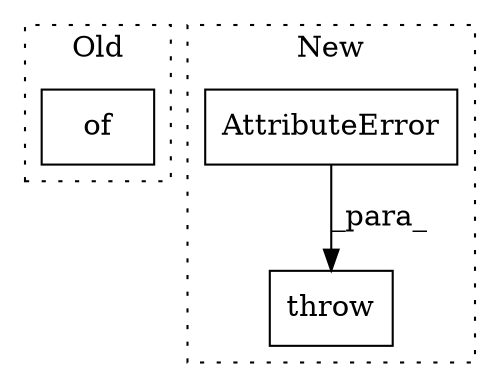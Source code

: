 digraph G {
subgraph cluster0 {
1 [label="of" a="32" s="7372,7468" l="3,1" shape="box"];
label = "Old";
style="dotted";
}
subgraph cluster1 {
2 [label="AttributeError" a="32" s="6352,6401" l="15,1" shape="box"];
3 [label="throw" a="53" s="6346" l="6" shape="box"];
label = "New";
style="dotted";
}
2 -> 3 [label="_para_"];
}